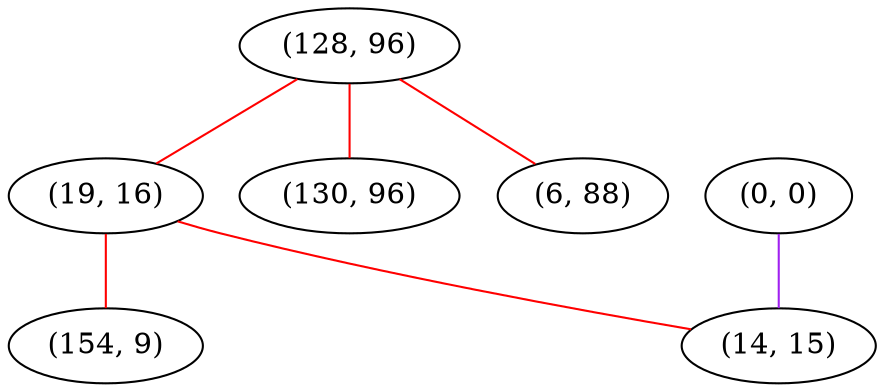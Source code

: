 graph "" {
"(128, 96)";
"(19, 16)";
"(154, 9)";
"(130, 96)";
"(0, 0)";
"(14, 15)";
"(6, 88)";
"(128, 96)" -- "(19, 16)"  [color=red, key=0, weight=1];
"(128, 96)" -- "(130, 96)"  [color=red, key=0, weight=1];
"(128, 96)" -- "(6, 88)"  [color=red, key=0, weight=1];
"(19, 16)" -- "(14, 15)"  [color=red, key=0, weight=1];
"(19, 16)" -- "(154, 9)"  [color=red, key=0, weight=1];
"(0, 0)" -- "(14, 15)"  [color=purple, key=0, weight=4];
}
